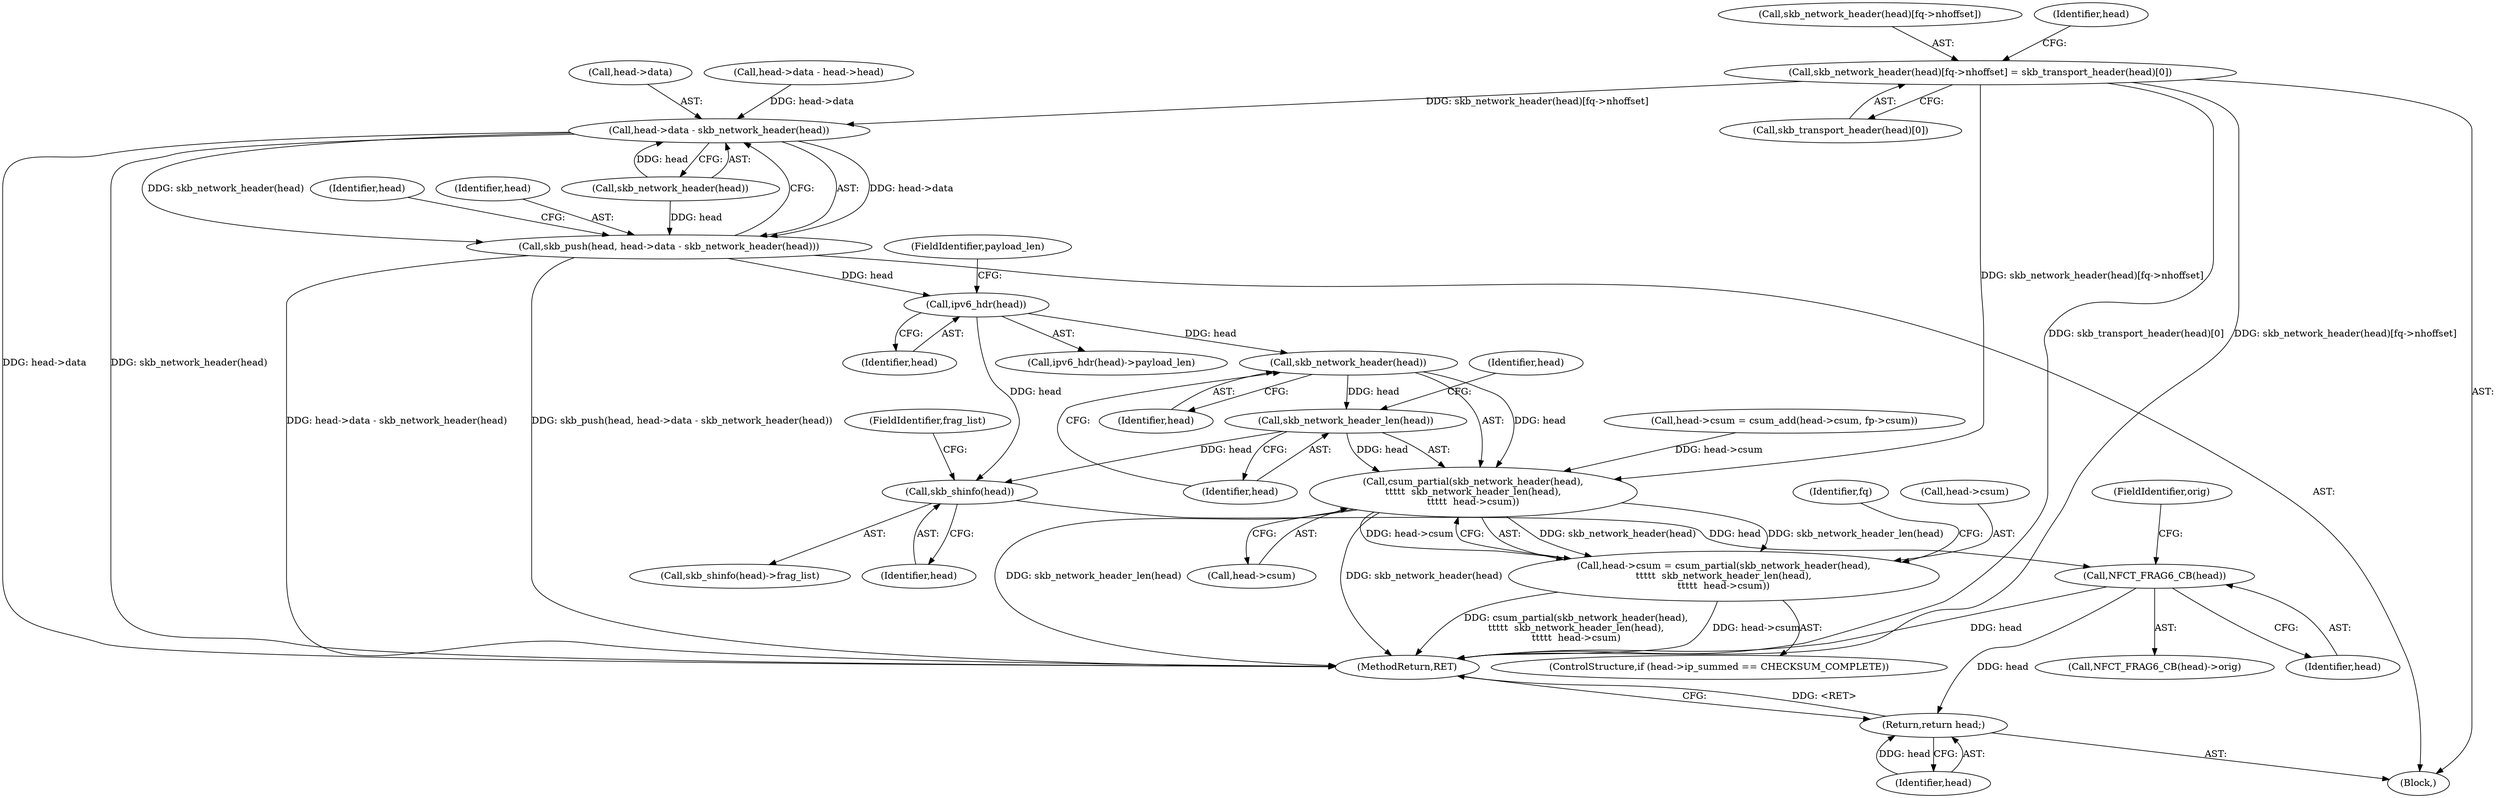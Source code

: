digraph "0_linux_9e2dcf72023d1447f09c47d77c99b0c49659e5ce_0@array" {
"1000296" [label="(Call,skb_network_header(head)[fq->nhoffset] = skb_transport_header(head)[0])"];
"1000351" [label="(Call,head->data - skb_network_header(head))"];
"1000349" [label="(Call,skb_push(head, head->data - skb_network_header(head)))"];
"1000459" [label="(Call,ipv6_hdr(head))"];
"1000475" [label="(Call,skb_network_header(head))"];
"1000474" [label="(Call,csum_partial(skb_network_header(head),\n\t\t\t\t\t  skb_network_header_len(head),\n\t\t\t\t\t  head->csum))"];
"1000470" [label="(Call,head->csum = csum_partial(skb_network_header(head),\n\t\t\t\t\t  skb_network_header_len(head),\n\t\t\t\t\t  head->csum))"];
"1000477" [label="(Call,skb_network_header_len(head))"];
"1000492" [label="(Call,skb_shinfo(head))"];
"1000512" [label="(Call,NFCT_FRAG6_CB(head))"];
"1000544" [label="(Return,return head;)"];
"1000512" [label="(Call,NFCT_FRAG6_CB(head))"];
"1000355" [label="(Call,skb_network_header(head))"];
"1000349" [label="(Call,skb_push(head, head->data - skb_network_header(head)))"];
"1000464" [label="(ControlStructure,if (head->ip_summed == CHECKSUM_COMPLETE))"];
"1000491" [label="(Call,skb_shinfo(head)->frag_list)"];
"1000475" [label="(Call,skb_network_header(head))"];
"1000297" [label="(Call,skb_network_header(head)[fq->nhoffset])"];
"1000513" [label="(Identifier,head)"];
"1000478" [label="(Identifier,head)"];
"1000545" [label="(Identifier,head)"];
"1000303" [label="(Call,skb_transport_header(head)[0])"];
"1000458" [label="(Call,ipv6_hdr(head)->payload_len)"];
"1000485" [label="(Identifier,fq)"];
"1000110" [label="(Block,)"];
"1000471" [label="(Call,head->csum)"];
"1000474" [label="(Call,csum_partial(skb_network_header(head),\n\t\t\t\t\t  skb_network_header_len(head),\n\t\t\t\t\t  head->csum))"];
"1000359" [label="(Identifier,head)"];
"1000480" [label="(Identifier,head)"];
"1000479" [label="(Call,head->csum)"];
"1000494" [label="(FieldIdentifier,frag_list)"];
"1000492" [label="(Call,skb_shinfo(head))"];
"1000477" [label="(Call,skb_network_header_len(head))"];
"1000460" [label="(Identifier,head)"];
"1000511" [label="(Call,NFCT_FRAG6_CB(head)->orig)"];
"1000556" [label="(MethodReturn,RET)"];
"1000461" [label="(FieldIdentifier,payload_len)"];
"1000544" [label="(Return,return head;)"];
"1000470" [label="(Call,head->csum = csum_partial(skb_network_header(head),\n\t\t\t\t\t  skb_network_header_len(head),\n\t\t\t\t\t  head->csum))"];
"1000514" [label="(FieldIdentifier,orig)"];
"1000476" [label="(Identifier,head)"];
"1000350" [label="(Identifier,head)"];
"1000493" [label="(Identifier,head)"];
"1000412" [label="(Call,head->csum = csum_add(head->csum, fp->csum))"];
"1000459" [label="(Call,ipv6_hdr(head))"];
"1000352" [label="(Call,head->data)"];
"1000310" [label="(Identifier,head)"];
"1000351" [label="(Call,head->data - skb_network_header(head))"];
"1000318" [label="(Call,head->data - head->head)"];
"1000296" [label="(Call,skb_network_header(head)[fq->nhoffset] = skb_transport_header(head)[0])"];
"1000296" -> "1000110"  [label="AST: "];
"1000296" -> "1000303"  [label="CFG: "];
"1000297" -> "1000296"  [label="AST: "];
"1000303" -> "1000296"  [label="AST: "];
"1000310" -> "1000296"  [label="CFG: "];
"1000296" -> "1000556"  [label="DDG: skb_transport_header(head)[0]"];
"1000296" -> "1000556"  [label="DDG: skb_network_header(head)[fq->nhoffset]"];
"1000296" -> "1000351"  [label="DDG: skb_network_header(head)[fq->nhoffset]"];
"1000296" -> "1000474"  [label="DDG: skb_network_header(head)[fq->nhoffset]"];
"1000351" -> "1000349"  [label="AST: "];
"1000351" -> "1000355"  [label="CFG: "];
"1000352" -> "1000351"  [label="AST: "];
"1000355" -> "1000351"  [label="AST: "];
"1000349" -> "1000351"  [label="CFG: "];
"1000351" -> "1000556"  [label="DDG: head->data"];
"1000351" -> "1000556"  [label="DDG: skb_network_header(head)"];
"1000351" -> "1000349"  [label="DDG: head->data"];
"1000351" -> "1000349"  [label="DDG: skb_network_header(head)"];
"1000318" -> "1000351"  [label="DDG: head->data"];
"1000355" -> "1000351"  [label="DDG: head"];
"1000349" -> "1000110"  [label="AST: "];
"1000350" -> "1000349"  [label="AST: "];
"1000359" -> "1000349"  [label="CFG: "];
"1000349" -> "1000556"  [label="DDG: skb_push(head, head->data - skb_network_header(head))"];
"1000349" -> "1000556"  [label="DDG: head->data - skb_network_header(head)"];
"1000355" -> "1000349"  [label="DDG: head"];
"1000349" -> "1000459"  [label="DDG: head"];
"1000459" -> "1000458"  [label="AST: "];
"1000459" -> "1000460"  [label="CFG: "];
"1000460" -> "1000459"  [label="AST: "];
"1000461" -> "1000459"  [label="CFG: "];
"1000459" -> "1000475"  [label="DDG: head"];
"1000459" -> "1000492"  [label="DDG: head"];
"1000475" -> "1000474"  [label="AST: "];
"1000475" -> "1000476"  [label="CFG: "];
"1000476" -> "1000475"  [label="AST: "];
"1000478" -> "1000475"  [label="CFG: "];
"1000475" -> "1000474"  [label="DDG: head"];
"1000475" -> "1000477"  [label="DDG: head"];
"1000474" -> "1000470"  [label="AST: "];
"1000474" -> "1000479"  [label="CFG: "];
"1000477" -> "1000474"  [label="AST: "];
"1000479" -> "1000474"  [label="AST: "];
"1000470" -> "1000474"  [label="CFG: "];
"1000474" -> "1000556"  [label="DDG: skb_network_header_len(head)"];
"1000474" -> "1000556"  [label="DDG: skb_network_header(head)"];
"1000474" -> "1000470"  [label="DDG: skb_network_header(head)"];
"1000474" -> "1000470"  [label="DDG: skb_network_header_len(head)"];
"1000474" -> "1000470"  [label="DDG: head->csum"];
"1000477" -> "1000474"  [label="DDG: head"];
"1000412" -> "1000474"  [label="DDG: head->csum"];
"1000470" -> "1000464"  [label="AST: "];
"1000471" -> "1000470"  [label="AST: "];
"1000485" -> "1000470"  [label="CFG: "];
"1000470" -> "1000556"  [label="DDG: csum_partial(skb_network_header(head),\n\t\t\t\t\t  skb_network_header_len(head),\n\t\t\t\t\t  head->csum)"];
"1000470" -> "1000556"  [label="DDG: head->csum"];
"1000477" -> "1000478"  [label="CFG: "];
"1000478" -> "1000477"  [label="AST: "];
"1000480" -> "1000477"  [label="CFG: "];
"1000477" -> "1000492"  [label="DDG: head"];
"1000492" -> "1000491"  [label="AST: "];
"1000492" -> "1000493"  [label="CFG: "];
"1000493" -> "1000492"  [label="AST: "];
"1000494" -> "1000492"  [label="CFG: "];
"1000492" -> "1000512"  [label="DDG: head"];
"1000512" -> "1000511"  [label="AST: "];
"1000512" -> "1000513"  [label="CFG: "];
"1000513" -> "1000512"  [label="AST: "];
"1000514" -> "1000512"  [label="CFG: "];
"1000512" -> "1000556"  [label="DDG: head"];
"1000512" -> "1000544"  [label="DDG: head"];
"1000544" -> "1000110"  [label="AST: "];
"1000544" -> "1000545"  [label="CFG: "];
"1000545" -> "1000544"  [label="AST: "];
"1000556" -> "1000544"  [label="CFG: "];
"1000544" -> "1000556"  [label="DDG: <RET>"];
"1000545" -> "1000544"  [label="DDG: head"];
}
